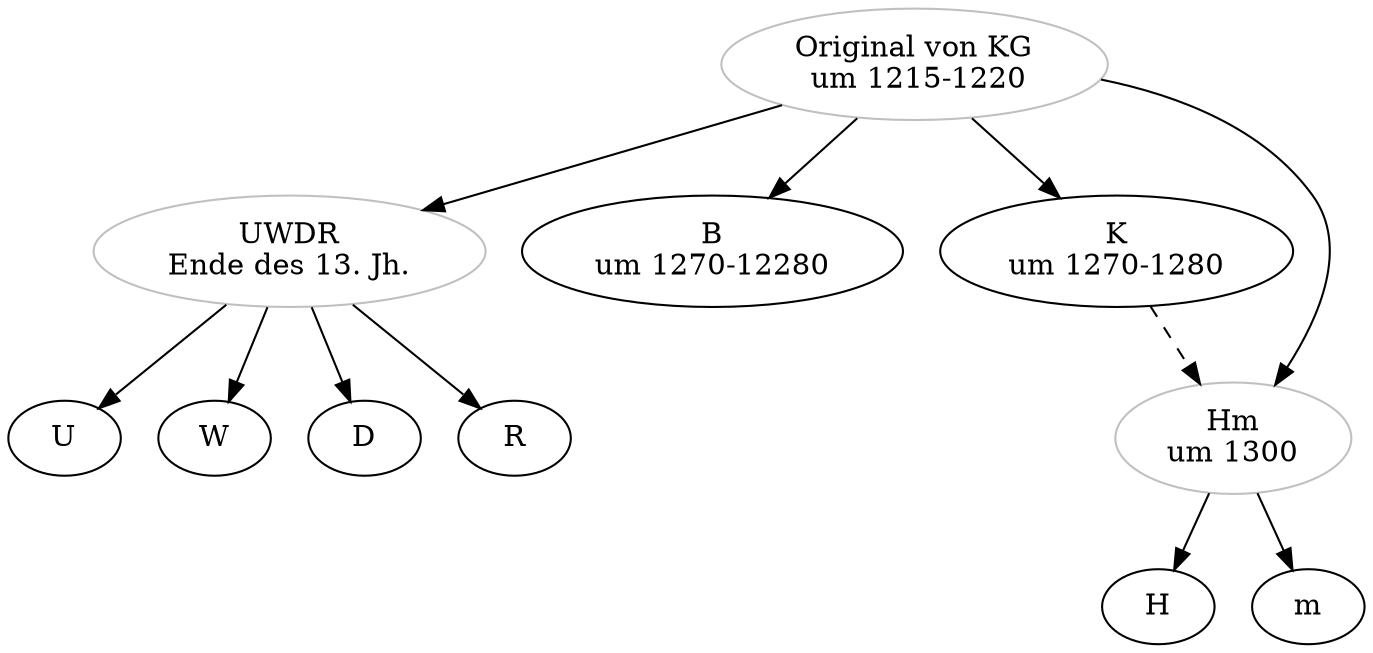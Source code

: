 digraph {

    omega[label="Original von KG\n um 1215-1220", color="grey"];
    1[label="UWDR\nEnde des 13. Jh.", color="grey"];
    B[label="B\num 1270-12280"];
    K[label="K\num 1270-1280"];
    2[color="grey", label="Hm\num 1300"];

    omega->1;
    1 -> U;
    1 -> W;
    1 -> D;
    1 -> R;
    omega -> B;
    omega -> K;
    omega -> 2;
    2->H;
    2->m;
    
    K -> 2 [style="dashed"];

}

